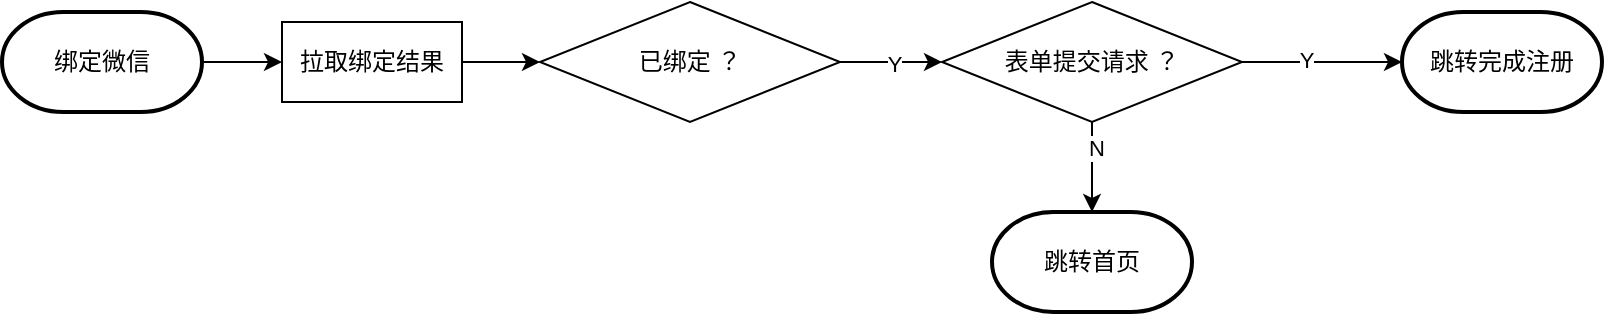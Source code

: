 <mxfile version="21.6.8" type="github">
  <diagram name="第 1 页" id="FucUZQQ8vdzpzETbooIu">
    <mxGraphModel dx="1004" dy="725" grid="1" gridSize="10" guides="1" tooltips="1" connect="1" arrows="1" fold="1" page="1" pageScale="1" pageWidth="827" pageHeight="1169" math="0" shadow="0">
      <root>
        <mxCell id="0" />
        <mxCell id="1" parent="0" />
        <mxCell id="b_aX_HZZON7UJbgeXYOe-22" style="edgeStyle=orthogonalEdgeStyle;rounded=0;orthogonalLoop=1;jettySize=auto;html=1;entryX=0;entryY=0.5;entryDx=0;entryDy=0;" edge="1" parent="1" source="b_aX_HZZON7UJbgeXYOe-1" target="b_aX_HZZON7UJbgeXYOe-8">
          <mxGeometry relative="1" as="geometry" />
        </mxCell>
        <mxCell id="b_aX_HZZON7UJbgeXYOe-1" value="绑定微信" style="strokeWidth=2;html=1;shape=mxgraph.flowchart.terminator;whiteSpace=wrap;" vertex="1" parent="1">
          <mxGeometry x="14" y="16" width="100" height="50" as="geometry" />
        </mxCell>
        <mxCell id="b_aX_HZZON7UJbgeXYOe-24" style="edgeStyle=orthogonalEdgeStyle;rounded=0;orthogonalLoop=1;jettySize=auto;html=1;entryX=0;entryY=0.5;entryDx=0;entryDy=0;" edge="1" parent="1" source="b_aX_HZZON7UJbgeXYOe-2" target="b_aX_HZZON7UJbgeXYOe-13">
          <mxGeometry relative="1" as="geometry" />
        </mxCell>
        <mxCell id="b_aX_HZZON7UJbgeXYOe-25" value="Y" style="edgeLabel;html=1;align=center;verticalAlign=middle;resizable=0;points=[];" vertex="1" connectable="0" parent="b_aX_HZZON7UJbgeXYOe-24">
          <mxGeometry x="0.059" y="-1" relative="1" as="geometry">
            <mxPoint as="offset" />
          </mxGeometry>
        </mxCell>
        <mxCell id="b_aX_HZZON7UJbgeXYOe-2" value="已绑定 ？" style="rhombus;whiteSpace=wrap;html=1;" vertex="1" parent="1">
          <mxGeometry x="283" y="11" width="150" height="60" as="geometry" />
        </mxCell>
        <mxCell id="b_aX_HZZON7UJbgeXYOe-23" style="edgeStyle=orthogonalEdgeStyle;rounded=0;orthogonalLoop=1;jettySize=auto;html=1;entryX=0;entryY=0.5;entryDx=0;entryDy=0;" edge="1" parent="1" source="b_aX_HZZON7UJbgeXYOe-8" target="b_aX_HZZON7UJbgeXYOe-2">
          <mxGeometry relative="1" as="geometry" />
        </mxCell>
        <mxCell id="b_aX_HZZON7UJbgeXYOe-8" value="拉取绑定结果" style="rounded=0;whiteSpace=wrap;html=1;" vertex="1" parent="1">
          <mxGeometry x="154" y="21" width="90" height="40" as="geometry" />
        </mxCell>
        <mxCell id="b_aX_HZZON7UJbgeXYOe-26" style="edgeStyle=orthogonalEdgeStyle;rounded=0;orthogonalLoop=1;jettySize=auto;html=1;" edge="1" parent="1" source="b_aX_HZZON7UJbgeXYOe-13" target="b_aX_HZZON7UJbgeXYOe-19">
          <mxGeometry relative="1" as="geometry" />
        </mxCell>
        <mxCell id="b_aX_HZZON7UJbgeXYOe-28" value="Y" style="edgeLabel;html=1;align=center;verticalAlign=middle;resizable=0;points=[];" vertex="1" connectable="0" parent="b_aX_HZZON7UJbgeXYOe-26">
          <mxGeometry x="-0.196" y="1" relative="1" as="geometry">
            <mxPoint as="offset" />
          </mxGeometry>
        </mxCell>
        <mxCell id="b_aX_HZZON7UJbgeXYOe-27" style="edgeStyle=orthogonalEdgeStyle;rounded=0;orthogonalLoop=1;jettySize=auto;html=1;entryX=0.5;entryY=0;entryDx=0;entryDy=0;entryPerimeter=0;" edge="1" parent="1" source="b_aX_HZZON7UJbgeXYOe-13" target="b_aX_HZZON7UJbgeXYOe-20">
          <mxGeometry relative="1" as="geometry" />
        </mxCell>
        <mxCell id="b_aX_HZZON7UJbgeXYOe-29" value="N" style="edgeLabel;html=1;align=center;verticalAlign=middle;resizable=0;points=[];" vertex="1" connectable="0" parent="b_aX_HZZON7UJbgeXYOe-27">
          <mxGeometry x="-0.419" y="2" relative="1" as="geometry">
            <mxPoint as="offset" />
          </mxGeometry>
        </mxCell>
        <mxCell id="b_aX_HZZON7UJbgeXYOe-13" value="表单提交请求 ？" style="rhombus;whiteSpace=wrap;html=1;" vertex="1" parent="1">
          <mxGeometry x="484" y="11" width="150" height="60" as="geometry" />
        </mxCell>
        <mxCell id="b_aX_HZZON7UJbgeXYOe-19" value="跳转完成注册" style="strokeWidth=2;html=1;shape=mxgraph.flowchart.terminator;whiteSpace=wrap;" vertex="1" parent="1">
          <mxGeometry x="714" y="16" width="100" height="50" as="geometry" />
        </mxCell>
        <mxCell id="b_aX_HZZON7UJbgeXYOe-20" value="跳转首页" style="strokeWidth=2;html=1;shape=mxgraph.flowchart.terminator;whiteSpace=wrap;" vertex="1" parent="1">
          <mxGeometry x="509" y="116" width="100" height="50" as="geometry" />
        </mxCell>
      </root>
    </mxGraphModel>
  </diagram>
</mxfile>
